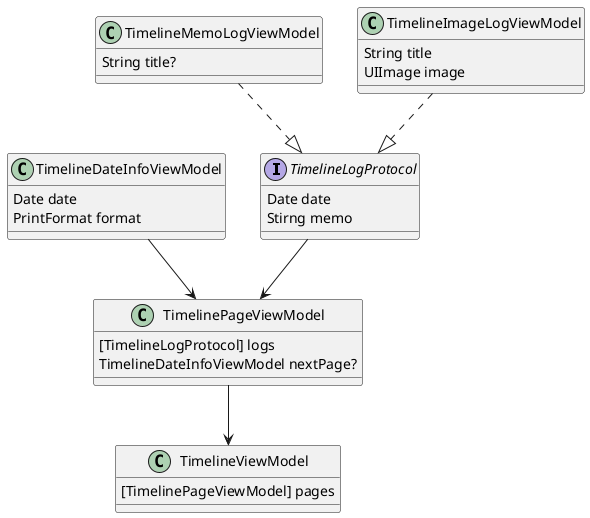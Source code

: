 @startuml story_class
interface TimelineLogProtocol {
    Date date
    Stirng memo
}

class TimelineMemoLogViewModel {
    String title?
}

class TimelineImageLogViewModel {
    String title
    UIImage image
}

class TimelineDateInfoViewModel {
    Date date
    PrintFormat format
}

class TimelinePageViewModel {
    [TimelineLogProtocol] logs
    TimelineDateInfoViewModel nextPage?
}

class TimelineViewModel {
    [TimelinePageViewModel] pages
}

TimelineImageLogViewModel ..|> TimelineLogProtocol
TimelineMemoLogViewModel ..|> TimelineLogProtocol
TimelineLogProtocol --> TimelinePageViewModel
TimelineDateInfoViewModel --> TimelinePageViewModel
TimelinePageViewModel --> TimelineViewModel
@enduml